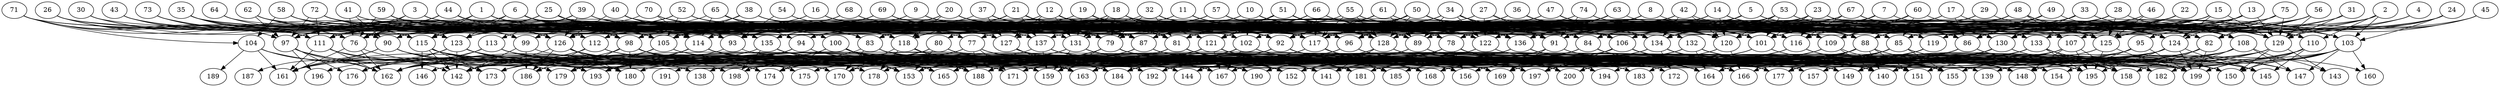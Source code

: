 // DAG automatically generated by daggen at Wed Apr 12 12:22:57 2017
// ./daggen --dot -n 200 --jump=1 --fat=0.8 --regularity=0.6 --density=0.2 
digraph G {
  1 [size="7364976316", alpha="0.02"]
  1 -> 76 [size ="209715200"]
  1 -> 86 [size ="209715200"]
  1 -> 92 [size ="209715200"]
  1 -> 96 [size ="209715200"]
  1 -> 105 [size ="209715200"]
  1 -> 111 [size ="209715200"]
  1 -> 115 [size ="209715200"]
  2 [size="17924968548", alpha="0.09"]
  2 -> 79 [size ="301989888"]
  2 -> 86 [size ="301989888"]
  2 -> 103 [size ="301989888"]
  2 -> 110 [size ="301989888"]
  2 -> 120 [size ="301989888"]
  2 -> 130 [size ="301989888"]
  3 [size="14478306430", alpha="0.01"]
  3 -> 76 [size ="301989888"]
  3 -> 85 [size ="301989888"]
  3 -> 97 [size ="301989888"]
  3 -> 114 [size ="301989888"]
  3 -> 117 [size ="301989888"]
  3 -> 127 [size ="301989888"]
  4 [size="37579433266", alpha="0.15"]
  4 -> 101 [size ="838860800"]
  4 -> 125 [size ="838860800"]
  4 -> 130 [size ="838860800"]
  5 [size="4303583683", alpha="0.15"]
  5 -> 76 [size ="209715200"]
  5 -> 84 [size ="209715200"]
  5 -> 91 [size ="209715200"]
  5 -> 115 [size ="209715200"]
  5 -> 122 [size ="209715200"]
  5 -> 125 [size ="209715200"]
  5 -> 126 [size ="209715200"]
  5 -> 129 [size ="209715200"]
  5 -> 130 [size ="209715200"]
  5 -> 134 [size ="209715200"]
  6 [size="782757789696", alpha="0.15"]
  6 -> 76 [size ="679477248"]
  6 -> 92 [size ="679477248"]
  6 -> 96 [size ="679477248"]
  6 -> 98 [size ="679477248"]
  6 -> 111 [size ="679477248"]
  6 -> 114 [size ="679477248"]
  6 -> 116 [size ="679477248"]
  6 -> 123 [size ="679477248"]
  6 -> 135 [size ="679477248"]
  6 -> 136 [size ="679477248"]
  7 [size="19320063480", alpha="0.11"]
  7 -> 83 [size ="33554432"]
  7 -> 96 [size ="33554432"]
  7 -> 103 [size ="33554432"]
  7 -> 116 [size ="33554432"]
  7 -> 136 [size ="33554432"]
  8 [size="8116816418", alpha="0.14"]
  8 -> 78 [size ="134217728"]
  8 -> 86 [size ="134217728"]
  8 -> 111 [size ="134217728"]
  8 -> 136 [size ="134217728"]
  9 [size="152522455091", alpha="0.18"]
  9 -> 79 [size ="209715200"]
  9 -> 88 [size ="209715200"]
  9 -> 90 [size ="209715200"]
  9 -> 105 [size ="209715200"]
  9 -> 121 [size ="209715200"]
  9 -> 134 [size ="209715200"]
  10 [size="68719476736", alpha="0.16"]
  10 -> 82 [size ="134217728"]
  10 -> 102 [size ="134217728"]
  10 -> 114 [size ="134217728"]
  10 -> 120 [size ="134217728"]
  10 -> 123 [size ="134217728"]
  10 -> 128 [size ="134217728"]
  10 -> 132 [size ="134217728"]
  10 -> 135 [size ="134217728"]
  11 [size="549755813888", alpha="0.13"]
  11 -> 93 [size ="536870912"]
  11 -> 116 [size ="536870912"]
  11 -> 117 [size ="536870912"]
  11 -> 128 [size ="536870912"]
  11 -> 135 [size ="536870912"]
  12 [size="231928233984", alpha="0.17"]
  12 -> 87 [size ="301989888"]
  12 -> 88 [size ="301989888"]
  12 -> 89 [size ="301989888"]
  12 -> 93 [size ="301989888"]
  12 -> 97 [size ="301989888"]
  12 -> 103 [size ="301989888"]
  12 -> 127 [size ="301989888"]
  12 -> 131 [size ="301989888"]
  13 [size="68719476736", alpha="0.01"]
  13 -> 79 [size ="134217728"]
  13 -> 86 [size ="134217728"]
  13 -> 87 [size ="134217728"]
  13 -> 88 [size ="134217728"]
  13 -> 93 [size ="134217728"]
  13 -> 116 [size ="134217728"]
  13 -> 124 [size ="134217728"]
  13 -> 125 [size ="134217728"]
  13 -> 129 [size ="134217728"]
  14 [size="7841068962", alpha="0.09"]
  14 -> 76 [size ="209715200"]
  14 -> 88 [size ="209715200"]
  14 -> 89 [size ="209715200"]
  14 -> 98 [size ="209715200"]
  14 -> 110 [size ="209715200"]
  14 -> 120 [size ="209715200"]
  14 -> 136 [size ="209715200"]
  15 [size="842110042289", alpha="0.03"]
  15 -> 77 [size ="679477248"]
  15 -> 85 [size ="679477248"]
  15 -> 107 [size ="679477248"]
  15 -> 124 [size ="679477248"]
  15 -> 126 [size ="679477248"]
  15 -> 129 [size ="679477248"]
  15 -> 134 [size ="679477248"]
  16 [size="8709036375", alpha="0.01"]
  16 -> 79 [size ="411041792"]
  16 -> 89 [size ="411041792"]
  16 -> 96 [size ="411041792"]
  16 -> 107 [size ="411041792"]
  16 -> 111 [size ="411041792"]
  16 -> 123 [size ="411041792"]
  17 [size="18967249332", alpha="0.18"]
  17 -> 86 [size ="411041792"]
  17 -> 87 [size ="411041792"]
  17 -> 92 [size ="411041792"]
  17 -> 106 [size ="411041792"]
  17 -> 125 [size ="411041792"]
  18 [size="382351923876", alpha="0.09"]
  18 -> 79 [size ="536870912"]
  18 -> 81 [size ="536870912"]
  18 -> 83 [size ="536870912"]
  18 -> 96 [size ="536870912"]
  18 -> 103 [size ="536870912"]
  18 -> 109 [size ="536870912"]
  18 -> 114 [size ="536870912"]
  18 -> 120 [size ="536870912"]
  18 -> 126 [size ="536870912"]
  18 -> 131 [size ="536870912"]
  19 [size="28991029248", alpha="0.12"]
  19 -> 81 [size ="75497472"]
  19 -> 86 [size ="75497472"]
  19 -> 114 [size ="75497472"]
  19 -> 117 [size ="75497472"]
  19 -> 119 [size ="75497472"]
  19 -> 123 [size ="75497472"]
  19 -> 131 [size ="75497472"]
  20 [size="368293445632", alpha="0.17"]
  20 -> 85 [size ="411041792"]
  20 -> 87 [size ="411041792"]
  20 -> 98 [size ="411041792"]
  20 -> 111 [size ="411041792"]
  20 -> 114 [size ="411041792"]
  20 -> 115 [size ="411041792"]
  20 -> 118 [size ="411041792"]
  20 -> 122 [size ="411041792"]
  20 -> 128 [size ="411041792"]
  20 -> 129 [size ="411041792"]
  20 -> 134 [size ="411041792"]
  21 [size="481214757875", alpha="0.19"]
  21 -> 79 [size ="301989888"]
  21 -> 88 [size ="301989888"]
  21 -> 105 [size ="301989888"]
  21 -> 109 [size ="301989888"]
  21 -> 118 [size ="301989888"]
  21 -> 137 [size ="301989888"]
  22 [size="347833658356", alpha="0.07"]
  22 -> 86 [size ="301989888"]
  22 -> 88 [size ="301989888"]
  22 -> 107 [size ="301989888"]
  22 -> 109 [size ="301989888"]
  22 -> 120 [size ="301989888"]
  22 -> 134 [size ="301989888"]
  23 [size="168971397040", alpha="0.00"]
  23 -> 91 [size ="209715200"]
  23 -> 99 [size ="209715200"]
  23 -> 101 [size ="209715200"]
  23 -> 110 [size ="209715200"]
  23 -> 116 [size ="209715200"]
  23 -> 123 [size ="209715200"]
  23 -> 124 [size ="209715200"]
  23 -> 126 [size ="209715200"]
  23 -> 133 [size ="209715200"]
  23 -> 134 [size ="209715200"]
  24 [size="408768248356", alpha="0.06"]
  24 -> 85 [size ="536870912"]
  24 -> 95 [size ="536870912"]
  24 -> 103 [size ="536870912"]
  24 -> 129 [size ="536870912"]
  24 -> 134 [size ="536870912"]
  25 [size="325014404", alpha="0.16"]
  25 -> 83 [size ="33554432"]
  25 -> 87 [size ="33554432"]
  25 -> 97 [size ="33554432"]
  25 -> 98 [size ="33554432"]
  25 -> 100 [size ="33554432"]
  25 -> 105 [size ="33554432"]
  25 -> 115 [size ="33554432"]
  25 -> 129 [size ="33554432"]
  25 -> 136 [size ="33554432"]
  26 [size="12929749734", alpha="0.10"]
  26 -> 87 [size ="209715200"]
  26 -> 97 [size ="209715200"]
  26 -> 99 [size ="209715200"]
  26 -> 111 [size ="209715200"]
  26 -> 136 [size ="209715200"]
  27 [size="11909678149", alpha="0.03"]
  27 -> 83 [size ="411041792"]
  27 -> 86 [size ="411041792"]
  27 -> 91 [size ="411041792"]
  27 -> 121 [size ="411041792"]
  27 -> 122 [size ="411041792"]
  28 [size="1073741824000", alpha="0.09"]
  28 -> 86 [size ="838860800"]
  28 -> 93 [size ="838860800"]
  28 -> 108 [size ="838860800"]
  28 -> 109 [size ="838860800"]
  28 -> 117 [size ="838860800"]
  28 -> 125 [size ="838860800"]
  28 -> 134 [size ="838860800"]
  29 [size="231928233984", alpha="0.00"]
  29 -> 96 [size ="301989888"]
  29 -> 101 [size ="301989888"]
  29 -> 122 [size ="301989888"]
  29 -> 124 [size ="301989888"]
  29 -> 128 [size ="301989888"]
  30 [size="231928233984", alpha="0.19"]
  30 -> 76 [size ="301989888"]
  30 -> 90 [size ="301989888"]
  30 -> 92 [size ="301989888"]
  30 -> 126 [size ="301989888"]
  31 [size="187144075800", alpha="0.19"]
  31 -> 89 [size ="134217728"]
  31 -> 129 [size ="134217728"]
  31 -> 130 [size ="134217728"]
  32 [size="68719476736", alpha="0.07"]
  32 -> 79 [size ="134217728"]
  32 -> 81 [size ="134217728"]
  32 -> 92 [size ="134217728"]
  32 -> 97 [size ="134217728"]
  32 -> 125 [size ="134217728"]
  32 -> 128 [size ="134217728"]
  33 [size="24082455864", alpha="0.08"]
  33 -> 89 [size ="33554432"]
  33 -> 92 [size ="33554432"]
  33 -> 102 [size ="33554432"]
  33 -> 106 [size ="33554432"]
  33 -> 108 [size ="33554432"]
  33 -> 129 [size ="33554432"]
  33 -> 130 [size ="33554432"]
  34 [size="5830481099", alpha="0.19"]
  34 -> 77 [size ="209715200"]
  34 -> 80 [size ="209715200"]
  34 -> 89 [size ="209715200"]
  34 -> 91 [size ="209715200"]
  34 -> 92 [size ="209715200"]
  34 -> 109 [size ="209715200"]
  34 -> 122 [size ="209715200"]
  34 -> 136 [size ="209715200"]
  35 [size="4616409242", alpha="0.13"]
  35 -> 90 [size ="536870912"]
  35 -> 102 [size ="536870912"]
  35 -> 111 [size ="536870912"]
  35 -> 115 [size ="536870912"]
  35 -> 118 [size ="536870912"]
  35 -> 122 [size ="536870912"]
  36 [size="4506738203", alpha="0.01"]
  36 -> 76 [size ="301989888"]
  36 -> 87 [size ="301989888"]
  36 -> 101 [size ="301989888"]
  36 -> 106 [size ="301989888"]
  36 -> 118 [size ="301989888"]
  36 -> 120 [size ="301989888"]
  36 -> 129 [size ="301989888"]
  37 [size="27541718787", alpha="0.11"]
  37 -> 78 [size ="33554432"]
  37 -> 79 [size ="33554432"]
  37 -> 101 [size ="33554432"]
  37 -> 112 [size ="33554432"]
  37 -> 127 [size ="33554432"]
  38 [size="4413579118", alpha="0.12"]
  38 -> 88 [size ="134217728"]
  38 -> 105 [size ="134217728"]
  38 -> 123 [size ="134217728"]
  38 -> 128 [size ="134217728"]
  38 -> 131 [size ="134217728"]
  38 -> 137 [size ="134217728"]
  39 [size="160864083044", alpha="0.12"]
  39 -> 83 [size ="209715200"]
  39 -> 84 [size ="209715200"]
  39 -> 113 [size ="209715200"]
  39 -> 115 [size ="209715200"]
  39 -> 126 [size ="209715200"]
  39 -> 132 [size ="209715200"]
  40 [size="253252808042", alpha="0.09"]
  40 -> 83 [size ="209715200"]
  40 -> 93 [size ="209715200"]
  40 -> 106 [size ="209715200"]
  40 -> 126 [size ="209715200"]
  41 [size="867832100", alpha="0.11"]
  41 -> 76 [size ="75497472"]
  41 -> 77 [size ="75497472"]
  41 -> 78 [size ="75497472"]
  41 -> 83 [size ="75497472"]
  41 -> 90 [size ="75497472"]
  42 [size="134217728000", alpha="0.03"]
  42 -> 76 [size ="209715200"]
  42 -> 78 [size ="209715200"]
  42 -> 81 [size ="209715200"]
  42 -> 120 [size ="209715200"]
  42 -> 122 [size ="209715200"]
  42 -> 129 [size ="209715200"]
  42 -> 134 [size ="209715200"]
  43 [size="23995000530", alpha="0.06"]
  43 -> 76 [size ="536870912"]
  43 -> 83 [size ="536870912"]
  43 -> 105 [size ="536870912"]
  43 -> 123 [size ="536870912"]
  44 [size="782757789696", alpha="0.16"]
  44 -> 76 [size ="679477248"]
  44 -> 79 [size ="679477248"]
  44 -> 97 [size ="679477248"]
  44 -> 120 [size ="679477248"]
  44 -> 122 [size ="679477248"]
  44 -> 126 [size ="679477248"]
  45 [size="225123486769", alpha="0.16"]
  45 -> 82 [size ="301989888"]
  45 -> 119 [size ="301989888"]
  45 -> 125 [size ="301989888"]
  45 -> 129 [size ="301989888"]
  46 [size="782757789696", alpha="0.03"]
  46 -> 96 [size ="679477248"]
  46 -> 109 [size ="679477248"]
  46 -> 125 [size ="679477248"]
  47 [size="68719476736", alpha="0.13"]
  47 -> 87 [size ="134217728"]
  47 -> 88 [size ="134217728"]
  47 -> 92 [size ="134217728"]
  47 -> 114 [size ="134217728"]
  47 -> 116 [size ="134217728"]
  47 -> 134 [size ="134217728"]
  48 [size="20147858140", alpha="0.15"]
  48 -> 82 [size ="411041792"]
  48 -> 84 [size ="411041792"]
  48 -> 88 [size ="411041792"]
  48 -> 90 [size ="411041792"]
  48 -> 107 [size ="411041792"]
  48 -> 109 [size ="411041792"]
  48 -> 114 [size ="411041792"]
  48 -> 125 [size ="411041792"]
  49 [size="39574151238", alpha="0.04"]
  49 -> 86 [size ="679477248"]
  49 -> 88 [size ="679477248"]
  49 -> 102 [size ="679477248"]
  49 -> 117 [size ="679477248"]
  49 -> 124 [size ="679477248"]
  50 [size="23382473839", alpha="0.08"]
  50 -> 86 [size ="411041792"]
  50 -> 87 [size ="411041792"]
  50 -> 96 [size ="411041792"]
  50 -> 109 [size ="411041792"]
  50 -> 117 [size ="411041792"]
  50 -> 128 [size ="411041792"]
  50 -> 135 [size ="411041792"]
  50 -> 136 [size ="411041792"]
  51 [size="126795915118", alpha="0.06"]
  51 -> 81 [size ="301989888"]
  51 -> 89 [size ="301989888"]
  51 -> 105 [size ="301989888"]
  51 -> 108 [size ="301989888"]
  51 -> 114 [size ="301989888"]
  51 -> 121 [size ="301989888"]
  51 -> 124 [size ="301989888"]
  51 -> 128 [size ="301989888"]
  52 [size="8589934592", alpha="0.10"]
  52 -> 92 [size ="33554432"]
  52 -> 96 [size ="33554432"]
  52 -> 97 [size ="33554432"]
  52 -> 99 [size ="33554432"]
  52 -> 105 [size ="33554432"]
  52 -> 106 [size ="33554432"]
  52 -> 109 [size ="33554432"]
  52 -> 123 [size ="33554432"]
  53 [size="6693207780", alpha="0.04"]
  53 -> 89 [size ="209715200"]
  53 -> 94 [size ="209715200"]
  53 -> 98 [size ="209715200"]
  53 -> 101 [size ="209715200"]
  53 -> 106 [size ="209715200"]
  53 -> 120 [size ="209715200"]
  53 -> 123 [size ="209715200"]
  53 -> 129 [size ="209715200"]
  53 -> 133 [size ="209715200"]
  53 -> 134 [size ="209715200"]
  54 [size="145000803132", alpha="0.10"]
  54 -> 79 [size ="134217728"]
  54 -> 93 [size ="134217728"]
  54 -> 102 [size ="134217728"]
  55 [size="5273636432", alpha="0.03"]
  55 -> 93 [size ="301989888"]
  55 -> 101 [size ="301989888"]
  55 -> 105 [size ="301989888"]
  55 -> 117 [size ="301989888"]
  55 -> 119 [size ="301989888"]
  55 -> 128 [size ="301989888"]
  55 -> 136 [size ="301989888"]
  56 [size="1073741824000", alpha="0.14"]
  56 -> 79 [size ="838860800"]
  56 -> 117 [size ="838860800"]
  56 -> 119 [size ="838860800"]
  56 -> 125 [size ="838860800"]
  56 -> 129 [size ="838860800"]
  56 -> 130 [size ="838860800"]
  56 -> 133 [size ="838860800"]
  57 [size="16303754203", alpha="0.14"]
  57 -> 78 [size ="33554432"]
  57 -> 88 [size ="33554432"]
  57 -> 111 [size ="33554432"]
  57 -> 125 [size ="33554432"]
  57 -> 126 [size ="33554432"]
  57 -> 127 [size ="33554432"]
  57 -> 128 [size ="33554432"]
  58 [size="28991029248", alpha="0.13"]
  58 -> 101 [size ="75497472"]
  58 -> 104 [size ="75497472"]
  58 -> 117 [size ="75497472"]
  58 -> 123 [size ="75497472"]
  58 -> 126 [size ="75497472"]
  59 [size="10959817035", alpha="0.10"]
  59 -> 76 [size ="209715200"]
  59 -> 87 [size ="209715200"]
  59 -> 98 [size ="209715200"]
  59 -> 99 [size ="209715200"]
  59 -> 117 [size ="209715200"]
  59 -> 127 [size ="209715200"]
  59 -> 135 [size ="209715200"]
  60 [size="7288151365", alpha="0.04"]
  60 -> 85 [size ="679477248"]
  60 -> 92 [size ="679477248"]
  60 -> 94 [size ="679477248"]
  60 -> 109 [size ="679477248"]
  60 -> 125 [size ="679477248"]
  61 [size="7772338455", alpha="0.14"]
  61 -> 84 [size ="301989888"]
  61 -> 89 [size ="301989888"]
  61 -> 92 [size ="301989888"]
  61 -> 136 [size ="301989888"]
  61 -> 137 [size ="301989888"]
  62 [size="1154840880612", alpha="0.10"]
  62 -> 92 [size ="838860800"]
  62 -> 93 [size ="838860800"]
  62 -> 97 [size ="838860800"]
  62 -> 112 [size ="838860800"]
  62 -> 123 [size ="838860800"]
  62 -> 127 [size ="838860800"]
  63 [size="580614741001", alpha="0.17"]
  63 -> 117 [size ="838860800"]
  63 -> 128 [size ="838860800"]
  63 -> 129 [size ="838860800"]
  63 -> 131 [size ="838860800"]
  63 -> 136 [size ="838860800"]
  64 [size="294867292511", alpha="0.12"]
  64 -> 115 [size ="301989888"]
  64 -> 123 [size ="301989888"]
  64 -> 128 [size ="301989888"]
  65 [size="22695998637", alpha="0.19"]
  65 -> 91 [size ="679477248"]
  65 -> 94 [size ="679477248"]
  65 -> 97 [size ="679477248"]
  65 -> 114 [size ="679477248"]
  65 -> 128 [size ="679477248"]
  65 -> 137 [size ="679477248"]
  66 [size="17210335202", alpha="0.03"]
  66 -> 78 [size ="536870912"]
  66 -> 79 [size ="536870912"]
  66 -> 91 [size ="536870912"]
  66 -> 117 [size ="536870912"]
  66 -> 121 [size ="536870912"]
  66 -> 122 [size ="536870912"]
  67 [size="2880374116", alpha="0.00"]
  67 -> 91 [size ="75497472"]
  67 -> 105 [size ="75497472"]
  67 -> 110 [size ="75497472"]
  67 -> 112 [size ="75497472"]
  67 -> 116 [size ="75497472"]
  67 -> 128 [size ="75497472"]
  67 -> 130 [size ="75497472"]
  68 [size="18102055542", alpha="0.01"]
  68 -> 87 [size ="411041792"]
  68 -> 89 [size ="411041792"]
  68 -> 90 [size ="411041792"]
  68 -> 105 [size ="411041792"]
  68 -> 106 [size ="411041792"]
  69 [size="1073741824000", alpha="0.19"]
  69 -> 81 [size ="838860800"]
  69 -> 89 [size ="838860800"]
  69 -> 92 [size ="838860800"]
  69 -> 97 [size ="838860800"]
  69 -> 105 [size ="838860800"]
  69 -> 115 [size ="838860800"]
  69 -> 116 [size ="838860800"]
  69 -> 134 [size ="838860800"]
  70 [size="13279879732", alpha="0.06"]
  70 -> 97 [size ="209715200"]
  70 -> 114 [size ="209715200"]
  70 -> 118 [size ="209715200"]
  70 -> 120 [size ="209715200"]
  70 -> 127 [size ="209715200"]
  71 [size="1742996490", alpha="0.16"]
  71 -> 97 [size ="134217728"]
  71 -> 102 [size ="134217728"]
  71 -> 104 [size ="134217728"]
  71 -> 111 [size ="134217728"]
  71 -> 117 [size ="134217728"]
  71 -> 123 [size ="134217728"]
  72 [size="500939730808", alpha="0.09"]
  72 -> 79 [size ="411041792"]
  72 -> 89 [size ="411041792"]
  72 -> 93 [size ="411041792"]
  72 -> 97 [size ="411041792"]
  72 -> 102 [size ="411041792"]
  72 -> 111 [size ="411041792"]
  72 -> 114 [size ="411041792"]
  72 -> 126 [size ="411041792"]
  72 -> 137 [size ="411041792"]
  73 [size="28991029248", alpha="0.18"]
  73 -> 76 [size ="75497472"]
  73 -> 79 [size ="75497472"]
  73 -> 90 [size ="75497472"]
  73 -> 137 [size ="75497472"]
  74 [size="106549866812", alpha="0.07"]
  74 -> 88 [size ="75497472"]
  74 -> 90 [size ="75497472"]
  74 -> 91 [size ="75497472"]
  74 -> 108 [size ="75497472"]
  74 -> 118 [size ="75497472"]
  75 [size="13173962896", alpha="0.01"]
  75 -> 78 [size ="301989888"]
  75 -> 82 [size ="301989888"]
  75 -> 88 [size ="301989888"]
  75 -> 129 [size ="301989888"]
  75 -> 137 [size ="301989888"]
  76 [size="68719476736", alpha="0.05"]
  76 -> 161 [size ="134217728"]
  76 -> 162 [size ="134217728"]
  76 -> 174 [size ="134217728"]
  77 [size="103994115602", alpha="0.10"]
  77 -> 141 [size ="75497472"]
  77 -> 171 [size ="75497472"]
  77 -> 181 [size ="75497472"]
  77 -> 188 [size ="75497472"]
  77 -> 193 [size ="75497472"]
  77 -> 196 [size ="75497472"]
  77 -> 200 [size ="75497472"]
  78 [size="36061515269", alpha="0.04"]
  78 -> 140 [size ="838860800"]
  78 -> 147 [size ="838860800"]
  78 -> 156 [size ="838860800"]
  78 -> 167 [size ="838860800"]
  78 -> 170 [size ="838860800"]
  78 -> 174 [size ="838860800"]
  78 -> 200 [size ="838860800"]
  79 [size="881356527064", alpha="0.07"]
  79 -> 139 [size ="536870912"]
  79 -> 159 [size ="536870912"]
  79 -> 165 [size ="536870912"]
  79 -> 174 [size ="536870912"]
  79 -> 190 [size ="536870912"]
  79 -> 198 [size ="536870912"]
  79 -> 199 [size ="536870912"]
  80 [size="549755813888", alpha="0.17"]
  80 -> 146 [size ="536870912"]
  80 -> 149 [size ="536870912"]
  80 -> 152 [size ="536870912"]
  80 -> 153 [size ="536870912"]
  80 -> 167 [size ="536870912"]
  80 -> 174 [size ="536870912"]
  80 -> 190 [size ="536870912"]
  80 -> 198 [size ="536870912"]
  81 [size="28991029248", alpha="0.06"]
  81 -> 138 [size ="75497472"]
  81 -> 140 [size ="75497472"]
  81 -> 141 [size ="75497472"]
  81 -> 152 [size ="75497472"]
  81 -> 168 [size ="75497472"]
  81 -> 176 [size ="75497472"]
  81 -> 188 [size ="75497472"]
  82 [size="1653216485", alpha="0.12"]
  82 -> 155 [size ="33554432"]
  82 -> 157 [size ="33554432"]
  82 -> 158 [size ="33554432"]
  82 -> 167 [size ="33554432"]
  82 -> 190 [size ="33554432"]
  82 -> 199 [size ="33554432"]
  83 [size="63200040686", alpha="0.13"]
  83 -> 155 [size ="209715200"]
  83 -> 168 [size ="209715200"]
  83 -> 170 [size ="209715200"]
  83 -> 184 [size ="209715200"]
  83 -> 185 [size ="209715200"]
  83 -> 191 [size ="209715200"]
  84 [size="550617299394", alpha="0.16"]
  84 -> 141 [size ="411041792"]
  84 -> 144 [size ="411041792"]
  84 -> 145 [size ="411041792"]
  84 -> 153 [size ="411041792"]
  84 -> 164 [size ="411041792"]
  84 -> 165 [size ="411041792"]
  85 [size="549755813888", alpha="0.12"]
  85 -> 145 [size ="536870912"]
  85 -> 147 [size ="536870912"]
  85 -> 155 [size ="536870912"]
  85 -> 159 [size ="536870912"]
  85 -> 177 [size ="536870912"]
  85 -> 180 [size ="536870912"]
  85 -> 188 [size ="536870912"]
  85 -> 197 [size ="536870912"]
  86 [size="549755813888", alpha="0.08"]
  86 -> 141 [size ="536870912"]
  86 -> 142 [size ="536870912"]
  86 -> 150 [size ="536870912"]
  86 -> 158 [size ="536870912"]
  86 -> 168 [size ="536870912"]
  86 -> 177 [size ="536870912"]
  86 -> 185 [size ="536870912"]
  86 -> 197 [size ="536870912"]
  87 [size="4258965594", alpha="0.16"]
  87 -> 162 [size ="75497472"]
  87 -> 168 [size ="75497472"]
  87 -> 177 [size ="75497472"]
  87 -> 179 [size ="75497472"]
  87 -> 182 [size ="75497472"]
  87 -> 188 [size ="75497472"]
  88 [size="68719476736", alpha="0.09"]
  88 -> 140 [size ="134217728"]
  88 -> 141 [size ="134217728"]
  88 -> 151 [size ="134217728"]
  88 -> 152 [size ="134217728"]
  88 -> 162 [size ="134217728"]
  88 -> 164 [size ="134217728"]
  88 -> 168 [size ="134217728"]
  88 -> 177 [size ="134217728"]
  88 -> 182 [size ="134217728"]
  88 -> 192 [size ="134217728"]
  88 -> 195 [size ="134217728"]
  89 [size="420134107952", alpha="0.16"]
  89 -> 148 [size ="536870912"]
  89 -> 155 [size ="536870912"]
  89 -> 162 [size ="536870912"]
  89 -> 164 [size ="536870912"]
  89 -> 192 [size ="536870912"]
  89 -> 198 [size ="536870912"]
  90 [size="2635795371", alpha="0.10"]
  90 -> 161 [size ="75497472"]
  90 -> 171 [size ="75497472"]
  90 -> 175 [size ="75497472"]
  90 -> 179 [size ="75497472"]
  90 -> 187 [size ="75497472"]
  90 -> 188 [size ="75497472"]
  90 -> 193 [size ="75497472"]
  91 [size="121902783765", alpha="0.04"]
  91 -> 158 [size ="411041792"]
  91 -> 163 [size ="411041792"]
  91 -> 169 [size ="411041792"]
  91 -> 174 [size ="411041792"]
  91 -> 179 [size ="411041792"]
  91 -> 195 [size ="411041792"]
  92 [size="7348731381", alpha="0.11"]
  92 -> 142 [size ="679477248"]
  92 -> 148 [size ="679477248"]
  92 -> 163 [size ="679477248"]
  92 -> 168 [size ="679477248"]
  92 -> 169 [size ="679477248"]
  92 -> 173 [size ="679477248"]
  92 -> 184 [size ="679477248"]
  92 -> 193 [size ="679477248"]
  92 -> 194 [size ="679477248"]
  92 -> 197 [size ="679477248"]
  92 -> 199 [size ="679477248"]
  92 -> 200 [size ="679477248"]
  93 [size="1947921242", alpha="0.16"]
  93 -> 157 [size ="75497472"]
  93 -> 161 [size ="75497472"]
  94 [size="2638248372", alpha="0.12"]
  94 -> 161 [size ="301989888"]
  94 -> 173 [size ="301989888"]
  94 -> 177 [size ="301989888"]
  94 -> 190 [size ="301989888"]
  94 -> 193 [size ="301989888"]
  95 [size="782757789696", alpha="0.04"]
  95 -> 141 [size ="679477248"]
  95 -> 144 [size ="679477248"]
  95 -> 154 [size ="679477248"]
  95 -> 171 [size ="679477248"]
  95 -> 177 [size ="679477248"]
  95 -> 199 [size ="679477248"]
  96 [size="231928233984", alpha="0.05"]
  96 -> 163 [size ="301989888"]
  96 -> 164 [size ="301989888"]
  96 -> 184 [size ="301989888"]
  96 -> 193 [size ="301989888"]
  96 -> 195 [size ="301989888"]
  96 -> 199 [size ="301989888"]
  97 [size="249396380876", alpha="0.12"]
  97 -> 142 [size ="301989888"]
  97 -> 162 [size ="301989888"]
  97 -> 176 [size ="301989888"]
  97 -> 179 [size ="301989888"]
  97 -> 180 [size ="301989888"]
  97 -> 196 [size ="301989888"]
  98 [size="1073741824000", alpha="0.10"]
  98 -> 155 [size ="838860800"]
  98 -> 162 [size ="838860800"]
  98 -> 174 [size ="838860800"]
  98 -> 176 [size ="838860800"]
  98 -> 179 [size ="838860800"]
  98 -> 180 [size ="838860800"]
  98 -> 185 [size ="838860800"]
  98 -> 190 [size ="838860800"]
  98 -> 198 [size ="838860800"]
  99 [size="167334490297", alpha="0.08"]
  99 -> 142 [size ="301989888"]
  99 -> 157 [size ="301989888"]
  99 -> 186 [size ="301989888"]
  100 [size="149572078176", alpha="0.08"]
  100 -> 152 [size ="134217728"]
  100 -> 153 [size ="134217728"]
  100 -> 159 [size ="134217728"]
  100 -> 162 [size ="134217728"]
  100 -> 165 [size ="134217728"]
  100 -> 171 [size ="134217728"]
  100 -> 174 [size ="134217728"]
  100 -> 177 [size ="134217728"]
  100 -> 181 [size ="134217728"]
  101 [size="12002106160", alpha="0.09"]
  101 -> 148 [size ="33554432"]
  101 -> 167 [size ="33554432"]
  101 -> 168 [size ="33554432"]
  101 -> 188 [size ="33554432"]
  101 -> 195 [size ="33554432"]
  102 [size="2567117789", alpha="0.01"]
  102 -> 156 [size ="75497472"]
  102 -> 167 [size ="75497472"]
  102 -> 169 [size ="75497472"]
  102 -> 171 [size ="75497472"]
  102 -> 175 [size ="75497472"]
  102 -> 177 [size ="75497472"]
  102 -> 183 [size ="75497472"]
  102 -> 184 [size ="75497472"]
  102 -> 197 [size ="75497472"]
  103 [size="246574562245", alpha="0.20"]
  103 -> 147 [size ="301989888"]
  103 -> 148 [size ="301989888"]
  103 -> 150 [size ="301989888"]
  103 -> 152 [size ="301989888"]
  103 -> 156 [size ="301989888"]
  103 -> 160 [size ="301989888"]
  103 -> 199 [size ="301989888"]
  104 [size="433556342424", alpha="0.19"]
  104 -> 161 [size ="301989888"]
  104 -> 162 [size ="301989888"]
  104 -> 173 [size ="301989888"]
  104 -> 189 [size ="301989888"]
  104 -> 193 [size ="301989888"]
  105 [size="68719476736", alpha="0.05"]
  105 -> 142 [size ="134217728"]
  105 -> 150 [size ="134217728"]
  105 -> 169 [size ="134217728"]
  105 -> 179 [size ="134217728"]
  105 -> 192 [size ="134217728"]
  106 [size="782757789696", alpha="0.07"]
  106 -> 140 [size ="679477248"]
  106 -> 154 [size ="679477248"]
  106 -> 166 [size ="679477248"]
  106 -> 167 [size ="679477248"]
  106 -> 179 [size ="679477248"]
  106 -> 184 [size ="679477248"]
  106 -> 195 [size ="679477248"]
  106 -> 197 [size ="679477248"]
  107 [size="782757789696", alpha="0.04"]
  107 -> 140 [size ="679477248"]
  107 -> 148 [size ="679477248"]
  107 -> 158 [size ="679477248"]
  107 -> 165 [size ="679477248"]
  107 -> 166 [size ="679477248"]
  107 -> 168 [size ="679477248"]
  107 -> 190 [size ="679477248"]
  107 -> 195 [size ="679477248"]
  107 -> 197 [size ="679477248"]
  108 [size="8589934592", alpha="0.02"]
  108 -> 143 [size ="33554432"]
  108 -> 147 [size ="33554432"]
  108 -> 155 [size ="33554432"]
  108 -> 182 [size ="33554432"]
  108 -> 188 [size ="33554432"]
  108 -> 200 [size ="33554432"]
  109 [size="37642827705", alpha="0.01"]
  109 -> 140 [size ="679477248"]
  109 -> 141 [size ="679477248"]
  109 -> 152 [size ="679477248"]
  109 -> 155 [size ="679477248"]
  109 -> 169 [size ="679477248"]
  109 -> 200 [size ="679477248"]
  110 [size="133579454004", alpha="0.15"]
  110 -> 145 [size ="134217728"]
  110 -> 149 [size ="134217728"]
  110 -> 150 [size ="134217728"]
  110 -> 155 [size ="134217728"]
  110 -> 156 [size ="134217728"]
  110 -> 157 [size ="134217728"]
  110 -> 199 [size ="134217728"]
  111 [size="8589934592", alpha="0.11"]
  111 -> 144 [size ="33554432"]
  111 -> 161 [size ="33554432"]
  111 -> 162 [size ="33554432"]
  111 -> 173 [size ="33554432"]
  111 -> 184 [size ="33554432"]
  112 [size="15335619203", alpha="0.10"]
  112 -> 140 [size ="75497472"]
  112 -> 141 [size ="75497472"]
  112 -> 161 [size ="75497472"]
  112 -> 162 [size ="75497472"]
  112 -> 186 [size ="75497472"]
  112 -> 190 [size ="75497472"]
  113 [size="2033389298", alpha="0.03"]
  113 -> 161 [size ="209715200"]
  113 -> 162 [size ="209715200"]
  113 -> 167 [size ="209715200"]
  113 -> 168 [size ="209715200"]
  113 -> 175 [size ="209715200"]
  113 -> 178 [size ="209715200"]
  113 -> 197 [size ="209715200"]
  114 [size="368293445632", alpha="0.11"]
  114 -> 142 [size ="411041792"]
  114 -> 149 [size ="411041792"]
  114 -> 159 [size ="411041792"]
  114 -> 163 [size ="411041792"]
  114 -> 164 [size ="411041792"]
  114 -> 167 [size ="411041792"]
  114 -> 173 [size ="411041792"]
  114 -> 178 [size ="411041792"]
  114 -> 193 [size ="411041792"]
  115 [size="782757789696", alpha="0.19"]
  115 -> 142 [size ="679477248"]
  115 -> 146 [size ="679477248"]
  115 -> 156 [size ="679477248"]
  115 -> 166 [size ="679477248"]
  115 -> 170 [size ="679477248"]
  115 -> 173 [size ="679477248"]
  115 -> 193 [size ="679477248"]
  116 [size="20243963592", alpha="0.18"]
  116 -> 155 [size ="33554432"]
  116 -> 170 [size ="33554432"]
  116 -> 195 [size ="33554432"]
  116 -> 200 [size ="33554432"]
  117 [size="3157461461", alpha="0.10"]
  117 -> 153 [size ="75497472"]
  117 -> 171 [size ="75497472"]
  117 -> 185 [size ="75497472"]
  117 -> 194 [size ="75497472"]
  118 [size="4826738592", alpha="0.05"]
  118 -> 144 [size ="75497472"]
  118 -> 152 [size ="75497472"]
  118 -> 163 [size ="75497472"]
  118 -> 170 [size ="75497472"]
  118 -> 178 [size ="75497472"]
  118 -> 188 [size ="75497472"]
  119 [size="1275673950", alpha="0.09"]
  119 -> 156 [size ="134217728"]
  119 -> 163 [size ="134217728"]
  119 -> 177 [size ="134217728"]
  119 -> 181 [size ="134217728"]
  120 [size="16463372797", alpha="0.08"]
  120 -> 166 [size ="33554432"]
  120 -> 185 [size ="33554432"]
  120 -> 190 [size ="33554432"]
  121 [size="150760858020", alpha="0.19"]
  121 -> 140 [size ="134217728"]
  121 -> 141 [size ="134217728"]
  121 -> 156 [size ="134217728"]
  121 -> 163 [size ="134217728"]
  121 -> 167 [size ="134217728"]
  121 -> 170 [size ="134217728"]
  121 -> 181 [size ="134217728"]
  121 -> 193 [size ="134217728"]
  122 [size="20181777493", alpha="0.00"]
  122 -> 140 [size ="75497472"]
  122 -> 166 [size ="75497472"]
  122 -> 175 [size ="75497472"]
  122 -> 190 [size ="75497472"]
  123 [size="134217728000", alpha="0.07"]
  123 -> 142 [size ="209715200"]
  123 -> 161 [size ="209715200"]
  123 -> 163 [size ="209715200"]
  123 -> 165 [size ="209715200"]
  123 -> 167 [size ="209715200"]
  123 -> 170 [size ="209715200"]
  123 -> 176 [size ="209715200"]
  123 -> 188 [size ="209715200"]
  123 -> 193 [size ="209715200"]
  123 -> 199 [size ="209715200"]
  124 [size="89431559378", alpha="0.16"]
  124 -> 145 [size ="411041792"]
  124 -> 149 [size ="411041792"]
  124 -> 151 [size ="411041792"]
  124 -> 153 [size ="411041792"]
  124 -> 183 [size ="411041792"]
  124 -> 194 [size ="411041792"]
  124 -> 195 [size ="411041792"]
  124 -> 199 [size ="411041792"]
  125 [size="7104199100", alpha="0.16"]
  125 -> 144 [size ="411041792"]
  125 -> 169 [size ="411041792"]
  125 -> 195 [size ="411041792"]
  125 -> 199 [size ="411041792"]
  126 [size="68269072070", alpha="0.09"]
  126 -> 138 [size ="75497472"]
  126 -> 141 [size ="75497472"]
  126 -> 142 [size ="75497472"]
  126 -> 144 [size ="75497472"]
  126 -> 153 [size ="75497472"]
  126 -> 163 [size ="75497472"]
  126 -> 180 [size ="75497472"]
  126 -> 186 [size ="75497472"]
  126 -> 192 [size ="75497472"]
  127 [size="22121895503", alpha="0.12"]
  127 -> 150 [size ="411041792"]
  127 -> 156 [size ="411041792"]
  127 -> 163 [size ="411041792"]
  127 -> 184 [size ="411041792"]
  128 [size="42594956525", alpha="0.07"]
  128 -> 141 [size ="33554432"]
  128 -> 144 [size ="33554432"]
  128 -> 155 [size ="33554432"]
  128 -> 163 [size ="33554432"]
  128 -> 172 [size ="33554432"]
  128 -> 183 [size ="33554432"]
  128 -> 184 [size ="33554432"]
  129 [size="15962236461", alpha="0.15"]
  129 -> 139 [size ="411041792"]
  129 -> 140 [size ="411041792"]
  129 -> 143 [size ="411041792"]
  129 -> 148 [size ="411041792"]
  129 -> 150 [size ="411041792"]
  129 -> 159 [size ="411041792"]
  129 -> 164 [size ="411041792"]
  130 [size="368293445632", alpha="0.19"]
  130 -> 140 [size ="411041792"]
  130 -> 149 [size ="411041792"]
  130 -> 150 [size ="411041792"]
  130 -> 173 [size ="411041792"]
  130 -> 181 [size ="411041792"]
  130 -> 185 [size ="411041792"]
  130 -> 186 [size ="411041792"]
  130 -> 193 [size ="411041792"]
  130 -> 199 [size ="411041792"]
  131 [size="34825847620", alpha="0.13"]
  131 -> 138 [size ="33554432"]
  131 -> 141 [size ="33554432"]
  131 -> 142 [size ="33554432"]
  131 -> 149 [size ="33554432"]
  131 -> 151 [size ="33554432"]
  131 -> 159 [size ="33554432"]
  131 -> 193 [size ="33554432"]
  131 -> 200 [size ="33554432"]
  132 [size="549755813888", alpha="0.06"]
  132 -> 140 [size ="536870912"]
  132 -> 154 [size ="536870912"]
  132 -> 155 [size ="536870912"]
  132 -> 160 [size ="536870912"]
  132 -> 163 [size ="536870912"]
  132 -> 164 [size ="536870912"]
  132 -> 167 [size ="536870912"]
  132 -> 181 [size ="536870912"]
  132 -> 184 [size ="536870912"]
  133 [size="25823602130", alpha="0.18"]
  133 -> 145 [size ="536870912"]
  133 -> 149 [size ="536870912"]
  133 -> 152 [size ="536870912"]
  133 -> 158 [size ="536870912"]
  133 -> 163 [size ="536870912"]
  133 -> 168 [size ="536870912"]
  133 -> 178 [size ="536870912"]
  133 -> 195 [size ="536870912"]
  134 [size="59267882796", alpha="0.17"]
  134 -> 148 [size ="134217728"]
  134 -> 149 [size ="134217728"]
  134 -> 170 [size ="134217728"]
  134 -> 171 [size ="134217728"]
  134 -> 172 [size ="134217728"]
  134 -> 177 [size ="134217728"]
  134 -> 178 [size ="134217728"]
  134 -> 180 [size ="134217728"]
  134 -> 184 [size ="134217728"]
  135 [size="784940420", alpha="0.02"]
  135 -> 142 [size ="33554432"]
  135 -> 148 [size ="33554432"]
  135 -> 149 [size ="33554432"]
  135 -> 152 [size ="33554432"]
  135 -> 153 [size ="33554432"]
  135 -> 162 [size ="33554432"]
  135 -> 198 [size ="33554432"]
  136 [size="60943804715", alpha="0.15"]
  136 -> 151 [size ="75497472"]
  136 -> 152 [size ="75497472"]
  136 -> 155 [size ="75497472"]
  136 -> 164 [size ="75497472"]
  136 -> 166 [size ="75497472"]
  136 -> 173 [size ="75497472"]
  136 -> 175 [size ="75497472"]
  136 -> 192 [size ="75497472"]
  136 -> 199 [size ="75497472"]
  137 [size="1673551276", alpha="0.13"]
  137 -> 141 [size ="33554432"]
  137 -> 152 [size ="33554432"]
  137 -> 158 [size ="33554432"]
  137 -> 159 [size ="33554432"]
  137 -> 174 [size ="33554432"]
  137 -> 197 [size ="33554432"]
  138 [size="368293445632", alpha="0.12"]
  139 [size="49755565241", alpha="0.12"]
  140 [size="14189580588", alpha="0.04"]
  141 [size="2557511984", alpha="0.14"]
  142 [size="102893823504", alpha="0.05"]
  143 [size="4475165972", alpha="0.17"]
  144 [size="392297361517", alpha="0.10"]
  145 [size="94634478987", alpha="0.02"]
  146 [size="163059951624", alpha="0.04"]
  147 [size="549755813888", alpha="0.03"]
  148 [size="27045194936", alpha="0.02"]
  149 [size="569270930809", alpha="0.02"]
  150 [size="444193161150", alpha="0.11"]
  151 [size="151815690540", alpha="0.16"]
  152 [size="2881949658", alpha="0.00"]
  153 [size="1143217410", alpha="0.08"]
  154 [size="7105263103", alpha="0.18"]
  155 [size="21161797598", alpha="0.09"]
  156 [size="28991029248", alpha="0.00"]
  157 [size="782757789696", alpha="0.14"]
  158 [size="349905276963", alpha="0.18"]
  159 [size="3356058379", alpha="0.13"]
  160 [size="549755813888", alpha="0.16"]
  161 [size="14662504539", alpha="0.14"]
  162 [size="231928233984", alpha="0.06"]
  163 [size="78366261765", alpha="0.07"]
  164 [size="17934589602", alpha="0.18"]
  165 [size="368293445632", alpha="0.04"]
  166 [size="1161867391123", alpha="0.01"]
  167 [size="274181743940", alpha="0.02"]
  168 [size="458370377708", alpha="0.06"]
  169 [size="8589934592", alpha="0.11"]
  170 [size="731231775953", alpha="0.01"]
  171 [size="68719476736", alpha="0.06"]
  172 [size="43167936444", alpha="0.10"]
  173 [size="157813382352", alpha="0.03"]
  174 [size="231928233984", alpha="0.19"]
  175 [size="603388276039", alpha="0.09"]
  176 [size="4700939621", alpha="0.05"]
  177 [size="8589934592", alpha="0.18"]
  178 [size="68719476736", alpha="0.10"]
  179 [size="68719476736", alpha="0.04"]
  180 [size="14079146687", alpha="0.08"]
  181 [size="17179939550", alpha="0.05"]
  182 [size="156221681472", alpha="0.17"]
  183 [size="245034369803", alpha="0.16"]
  184 [size="68719476736", alpha="0.06"]
  185 [size="549755813888", alpha="0.19"]
  186 [size="5279557896", alpha="0.16"]
  187 [size="192794477665", alpha="0.14"]
  188 [size="157752760644", alpha="0.01"]
  189 [size="3190539174", alpha="0.08"]
  190 [size="134217728000", alpha="0.19"]
  191 [size="549755813888", alpha="0.00"]
  192 [size="231928233984", alpha="0.04"]
  193 [size="385752677178", alpha="0.02"]
  194 [size="549755813888", alpha="0.05"]
  195 [size="1313100222384", alpha="0.05"]
  196 [size="3570398424", alpha="0.16"]
  197 [size="17314437944", alpha="0.19"]
  198 [size="1110498688", alpha="0.18"]
  199 [size="36539935978", alpha="0.10"]
  200 [size="98380838738", alpha="0.00"]
}
